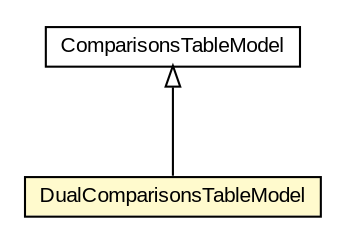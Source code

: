 #!/usr/local/bin/dot
#
# Class diagram 
# Generated by UMLGraph version 5.3 (http://www.umlgraph.org/)
#

digraph G {
	edge [fontname="arial",fontsize=10,labelfontname="arial",labelfontsize=10];
	node [fontname="arial",fontsize=10,shape=plaintext];
	nodesep=0.25;
	ranksep=0.5;
	// context.arch.intelligibility.presenters.TablePanelPresenter.ComparisonsTableModel
	c146043 [label=<<table title="context.arch.intelligibility.presenters.TablePanelPresenter.ComparisonsTableModel" border="0" cellborder="1" cellspacing="0" cellpadding="2" port="p" href="./TablePanelPresenter.ComparisonsTableModel.html">
		<tr><td><table border="0" cellspacing="0" cellpadding="1">
<tr><td align="center" balign="center"> ComparisonsTableModel </td></tr>
		</table></td></tr>
		</table>>, fontname="arial", fontcolor="black", fontsize=10.0];
	// context.arch.intelligibility.presenters.TablePanelPresenter.DualComparisonsTableModel
	c146044 [label=<<table title="context.arch.intelligibility.presenters.TablePanelPresenter.DualComparisonsTableModel" border="0" cellborder="1" cellspacing="0" cellpadding="2" port="p" bgcolor="lemonChiffon" href="./TablePanelPresenter.DualComparisonsTableModel.html">
		<tr><td><table border="0" cellspacing="0" cellpadding="1">
<tr><td align="center" balign="center"> DualComparisonsTableModel </td></tr>
		</table></td></tr>
		</table>>, fontname="arial", fontcolor="black", fontsize=10.0];
	//context.arch.intelligibility.presenters.TablePanelPresenter.DualComparisonsTableModel extends context.arch.intelligibility.presenters.TablePanelPresenter.ComparisonsTableModel
	c146043:p -> c146044:p [dir=back,arrowtail=empty];
}

